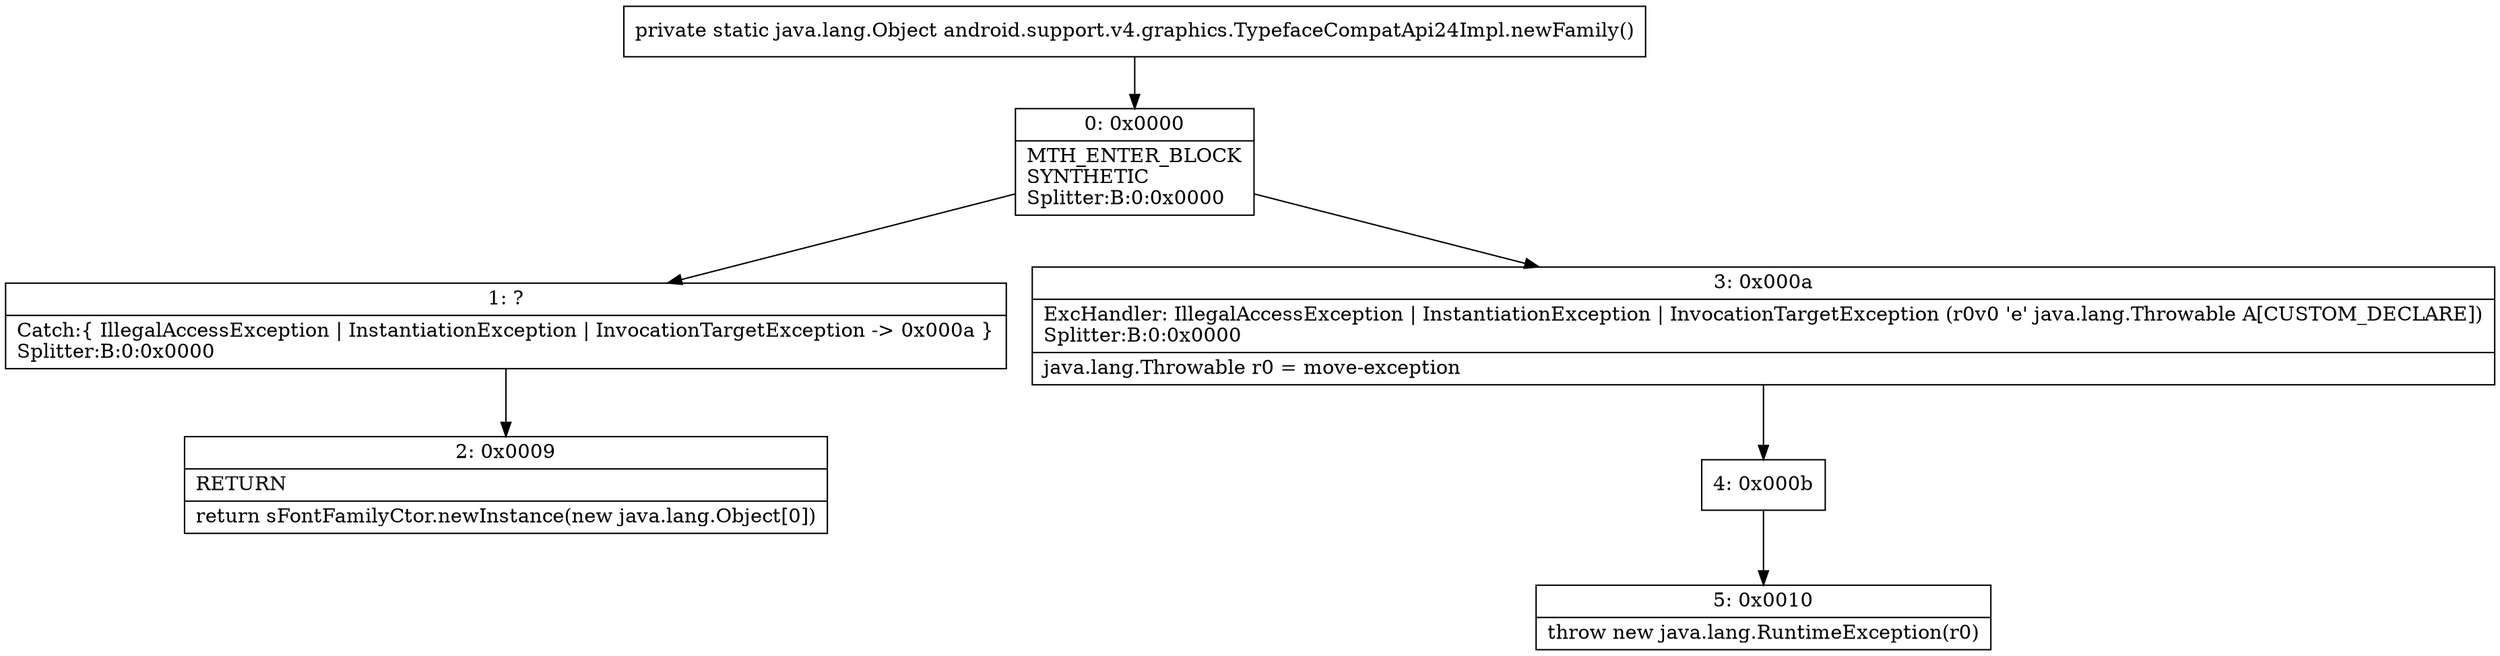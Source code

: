 digraph "CFG forandroid.support.v4.graphics.TypefaceCompatApi24Impl.newFamily()Ljava\/lang\/Object;" {
Node_0 [shape=record,label="{0\:\ 0x0000|MTH_ENTER_BLOCK\lSYNTHETIC\lSplitter:B:0:0x0000\l}"];
Node_1 [shape=record,label="{1\:\ ?|Catch:\{ IllegalAccessException \| InstantiationException \| InvocationTargetException \-\> 0x000a \}\lSplitter:B:0:0x0000\l}"];
Node_2 [shape=record,label="{2\:\ 0x0009|RETURN\l|return sFontFamilyCtor.newInstance(new java.lang.Object[0])\l}"];
Node_3 [shape=record,label="{3\:\ 0x000a|ExcHandler: IllegalAccessException \| InstantiationException \| InvocationTargetException (r0v0 'e' java.lang.Throwable A[CUSTOM_DECLARE])\lSplitter:B:0:0x0000\l|java.lang.Throwable r0 = move\-exception\l}"];
Node_4 [shape=record,label="{4\:\ 0x000b}"];
Node_5 [shape=record,label="{5\:\ 0x0010|throw new java.lang.RuntimeException(r0)\l}"];
MethodNode[shape=record,label="{private static java.lang.Object android.support.v4.graphics.TypefaceCompatApi24Impl.newFamily() }"];
MethodNode -> Node_0;
Node_0 -> Node_1;
Node_0 -> Node_3;
Node_1 -> Node_2;
Node_3 -> Node_4;
Node_4 -> Node_5;
}

